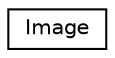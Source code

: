 digraph G
{
  edge [fontname="Helvetica",fontsize="10",labelfontname="Helvetica",labelfontsize="10"];
  node [fontname="Helvetica",fontsize="10",shape=record];
  rankdir="LR";
  Node1 [label="Image",height=0.2,width=0.4,color="black", fillcolor="white", style="filled",URL="$class_candy_c_m_s_1_1_helper_1_1_image.html"];
}
